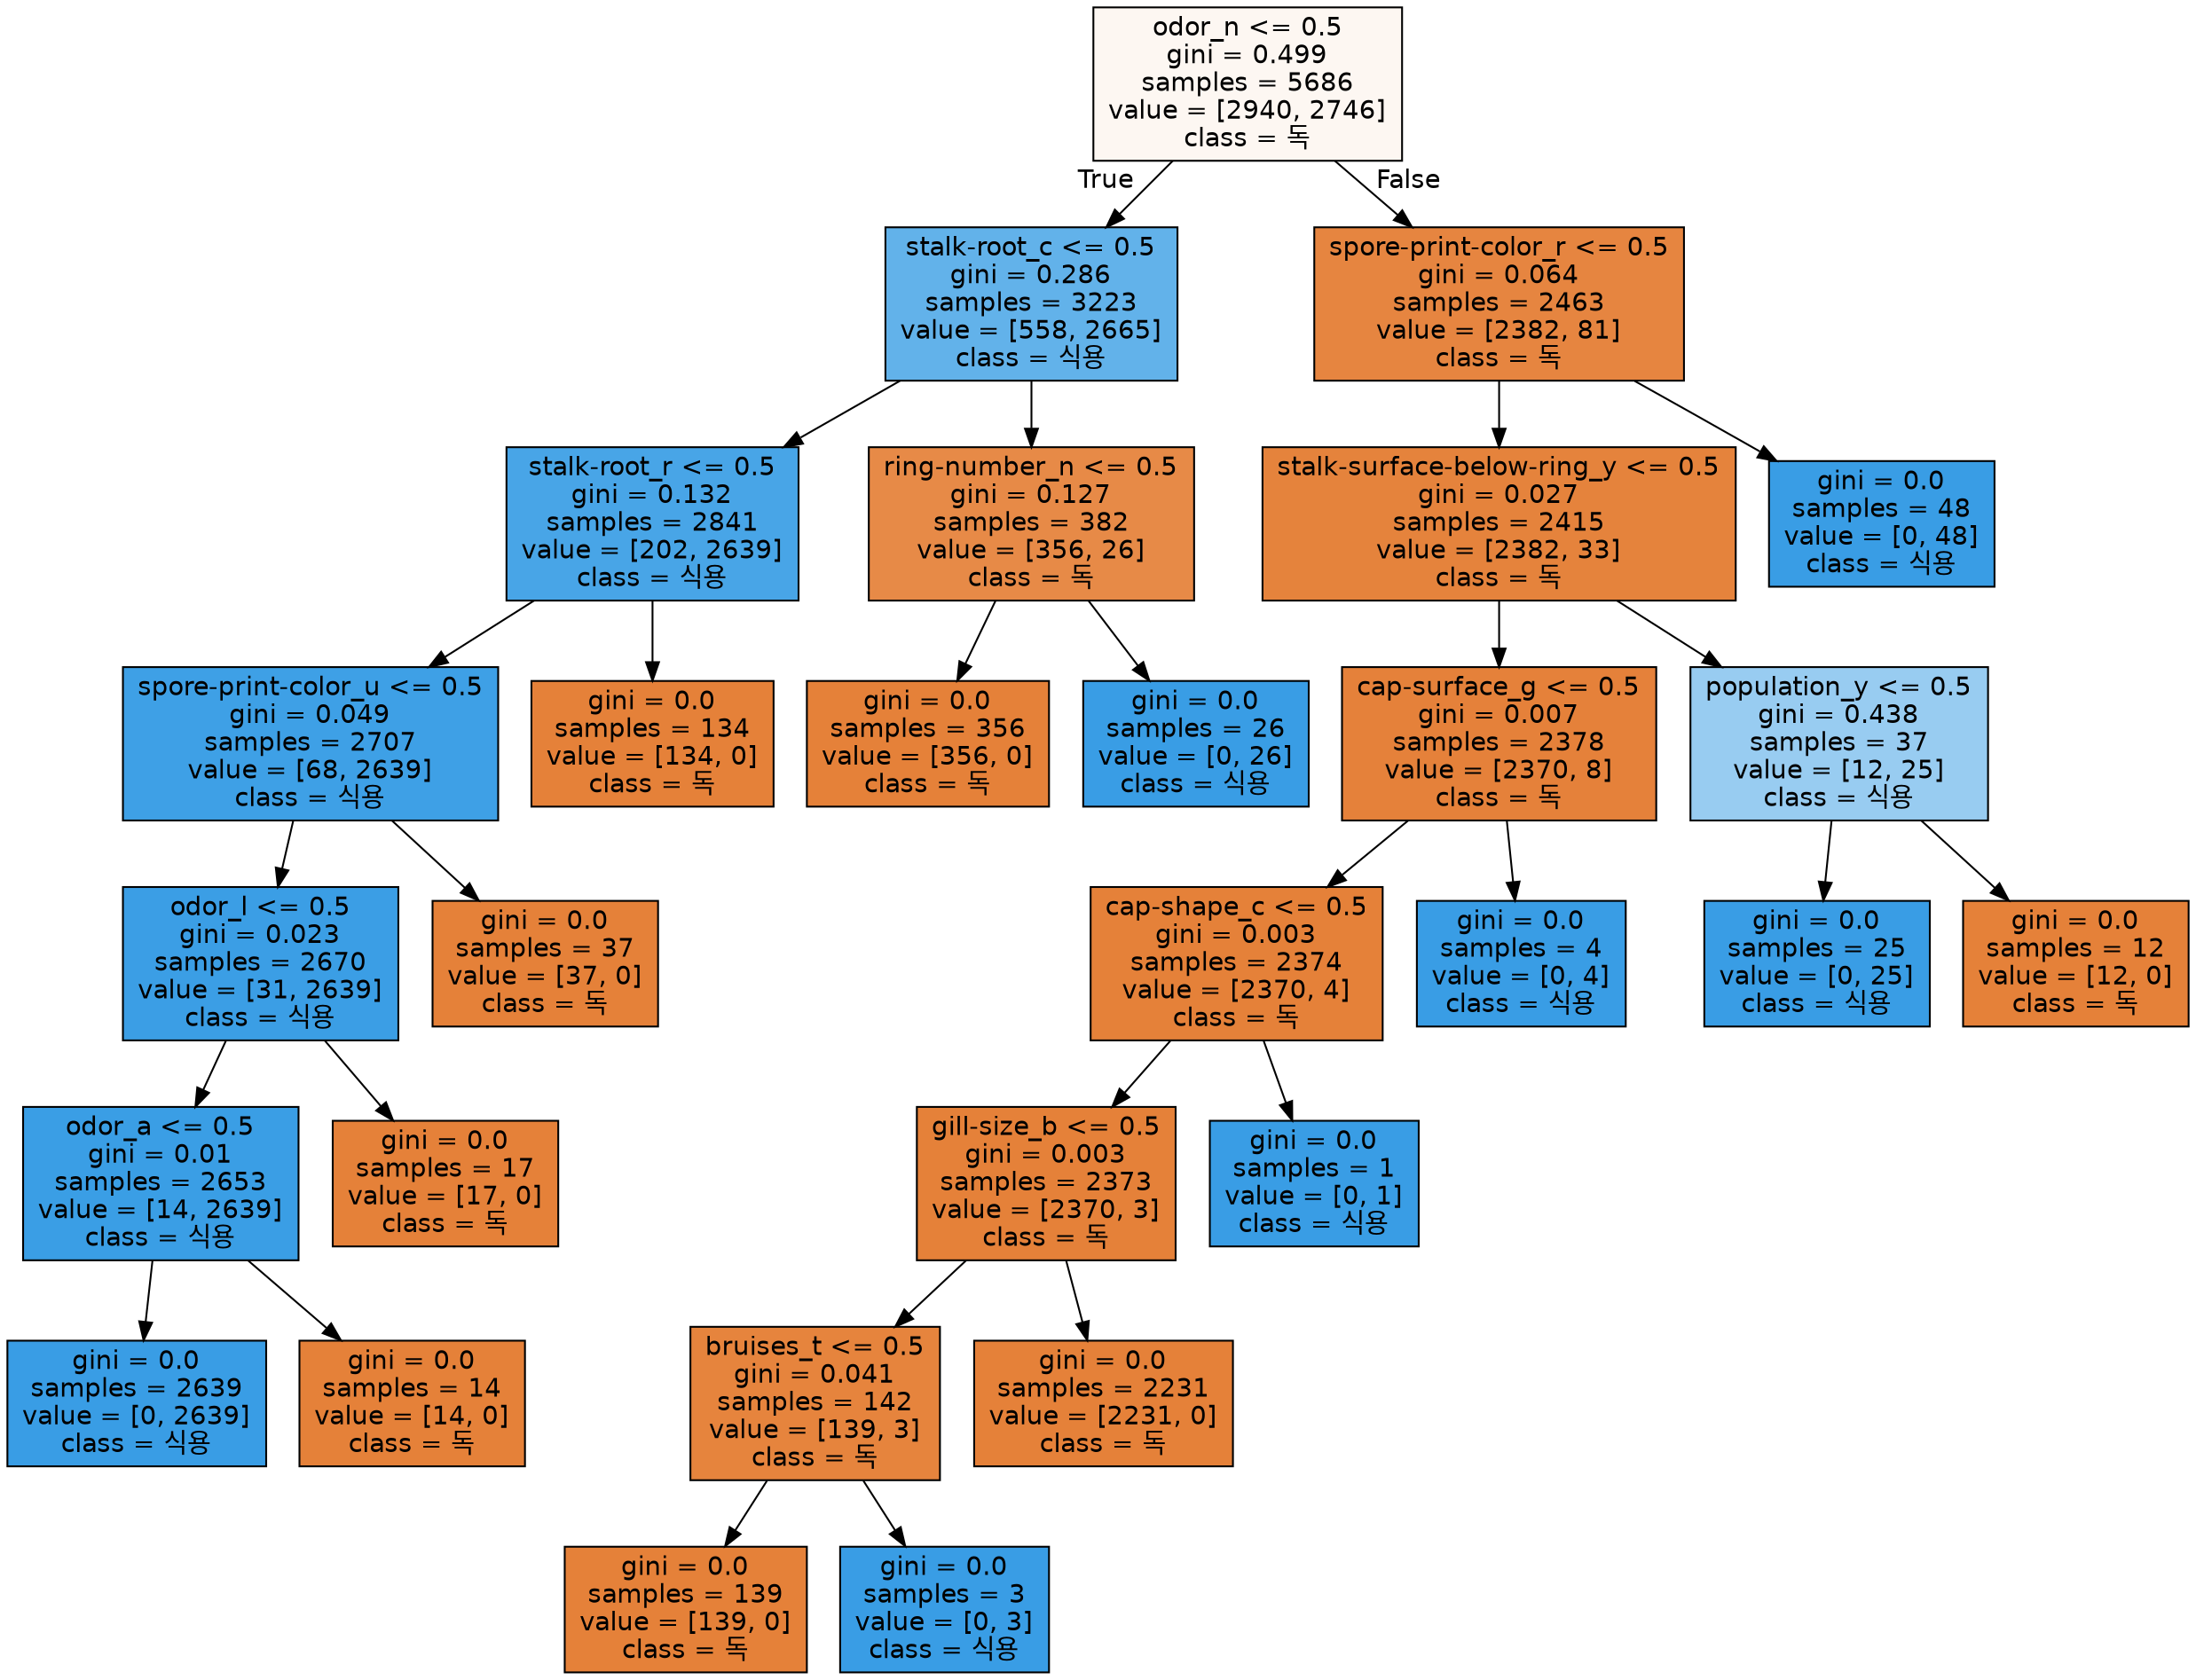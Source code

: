 digraph Tree {
node [shape=box, style="filled", color="black", fontname="helvetica"] ;
edge [fontname="helvetica"] ;
0 [label="odor_n <= 0.5\ngini = 0.499\nsamples = 5686\nvalue = [2940, 2746]\nclass = 독", fillcolor="#fdf7f2"] ;
1 [label="stalk-root_c <= 0.5\ngini = 0.286\nsamples = 3223\nvalue = [558, 2665]\nclass = 식용", fillcolor="#62b2ea"] ;
0 -> 1 [labeldistance=2.5, labelangle=45, headlabel="True"] ;
2 [label="stalk-root_r <= 0.5\ngini = 0.132\nsamples = 2841\nvalue = [202, 2639]\nclass = 식용", fillcolor="#48a5e7"] ;
1 -> 2 ;
3 [label="spore-print-color_u <= 0.5\ngini = 0.049\nsamples = 2707\nvalue = [68, 2639]\nclass = 식용", fillcolor="#3ea0e6"] ;
2 -> 3 ;
4 [label="odor_l <= 0.5\ngini = 0.023\nsamples = 2670\nvalue = [31, 2639]\nclass = 식용", fillcolor="#3b9ee5"] ;
3 -> 4 ;
5 [label="odor_a <= 0.5\ngini = 0.01\nsamples = 2653\nvalue = [14, 2639]\nclass = 식용", fillcolor="#3a9ee5"] ;
4 -> 5 ;
6 [label="gini = 0.0\nsamples = 2639\nvalue = [0, 2639]\nclass = 식용", fillcolor="#399de5"] ;
5 -> 6 ;
7 [label="gini = 0.0\nsamples = 14\nvalue = [14, 0]\nclass = 독", fillcolor="#e58139"] ;
5 -> 7 ;
8 [label="gini = 0.0\nsamples = 17\nvalue = [17, 0]\nclass = 독", fillcolor="#e58139"] ;
4 -> 8 ;
9 [label="gini = 0.0\nsamples = 37\nvalue = [37, 0]\nclass = 독", fillcolor="#e58139"] ;
3 -> 9 ;
10 [label="gini = 0.0\nsamples = 134\nvalue = [134, 0]\nclass = 독", fillcolor="#e58139"] ;
2 -> 10 ;
11 [label="ring-number_n <= 0.5\ngini = 0.127\nsamples = 382\nvalue = [356, 26]\nclass = 독", fillcolor="#e78a47"] ;
1 -> 11 ;
12 [label="gini = 0.0\nsamples = 356\nvalue = [356, 0]\nclass = 독", fillcolor="#e58139"] ;
11 -> 12 ;
13 [label="gini = 0.0\nsamples = 26\nvalue = [0, 26]\nclass = 식용", fillcolor="#399de5"] ;
11 -> 13 ;
14 [label="spore-print-color_r <= 0.5\ngini = 0.064\nsamples = 2463\nvalue = [2382, 81]\nclass = 독", fillcolor="#e68540"] ;
0 -> 14 [labeldistance=2.5, labelangle=-45, headlabel="False"] ;
15 [label="stalk-surface-below-ring_y <= 0.5\ngini = 0.027\nsamples = 2415\nvalue = [2382, 33]\nclass = 독", fillcolor="#e5833c"] ;
14 -> 15 ;
16 [label="cap-surface_g <= 0.5\ngini = 0.007\nsamples = 2378\nvalue = [2370, 8]\nclass = 독", fillcolor="#e5813a"] ;
15 -> 16 ;
17 [label="cap-shape_c <= 0.5\ngini = 0.003\nsamples = 2374\nvalue = [2370, 4]\nclass = 독", fillcolor="#e58139"] ;
16 -> 17 ;
18 [label="gill-size_b <= 0.5\ngini = 0.003\nsamples = 2373\nvalue = [2370, 3]\nclass = 독", fillcolor="#e58139"] ;
17 -> 18 ;
19 [label="bruises_t <= 0.5\ngini = 0.041\nsamples = 142\nvalue = [139, 3]\nclass = 독", fillcolor="#e6843d"] ;
18 -> 19 ;
20 [label="gini = 0.0\nsamples = 139\nvalue = [139, 0]\nclass = 독", fillcolor="#e58139"] ;
19 -> 20 ;
21 [label="gini = 0.0\nsamples = 3\nvalue = [0, 3]\nclass = 식용", fillcolor="#399de5"] ;
19 -> 21 ;
22 [label="gini = 0.0\nsamples = 2231\nvalue = [2231, 0]\nclass = 독", fillcolor="#e58139"] ;
18 -> 22 ;
23 [label="gini = 0.0\nsamples = 1\nvalue = [0, 1]\nclass = 식용", fillcolor="#399de5"] ;
17 -> 23 ;
24 [label="gini = 0.0\nsamples = 4\nvalue = [0, 4]\nclass = 식용", fillcolor="#399de5"] ;
16 -> 24 ;
25 [label="population_y <= 0.5\ngini = 0.438\nsamples = 37\nvalue = [12, 25]\nclass = 식용", fillcolor="#98ccf1"] ;
15 -> 25 ;
26 [label="gini = 0.0\nsamples = 25\nvalue = [0, 25]\nclass = 식용", fillcolor="#399de5"] ;
25 -> 26 ;
27 [label="gini = 0.0\nsamples = 12\nvalue = [12, 0]\nclass = 독", fillcolor="#e58139"] ;
25 -> 27 ;
28 [label="gini = 0.0\nsamples = 48\nvalue = [0, 48]\nclass = 식용", fillcolor="#399de5"] ;
14 -> 28 ;
}